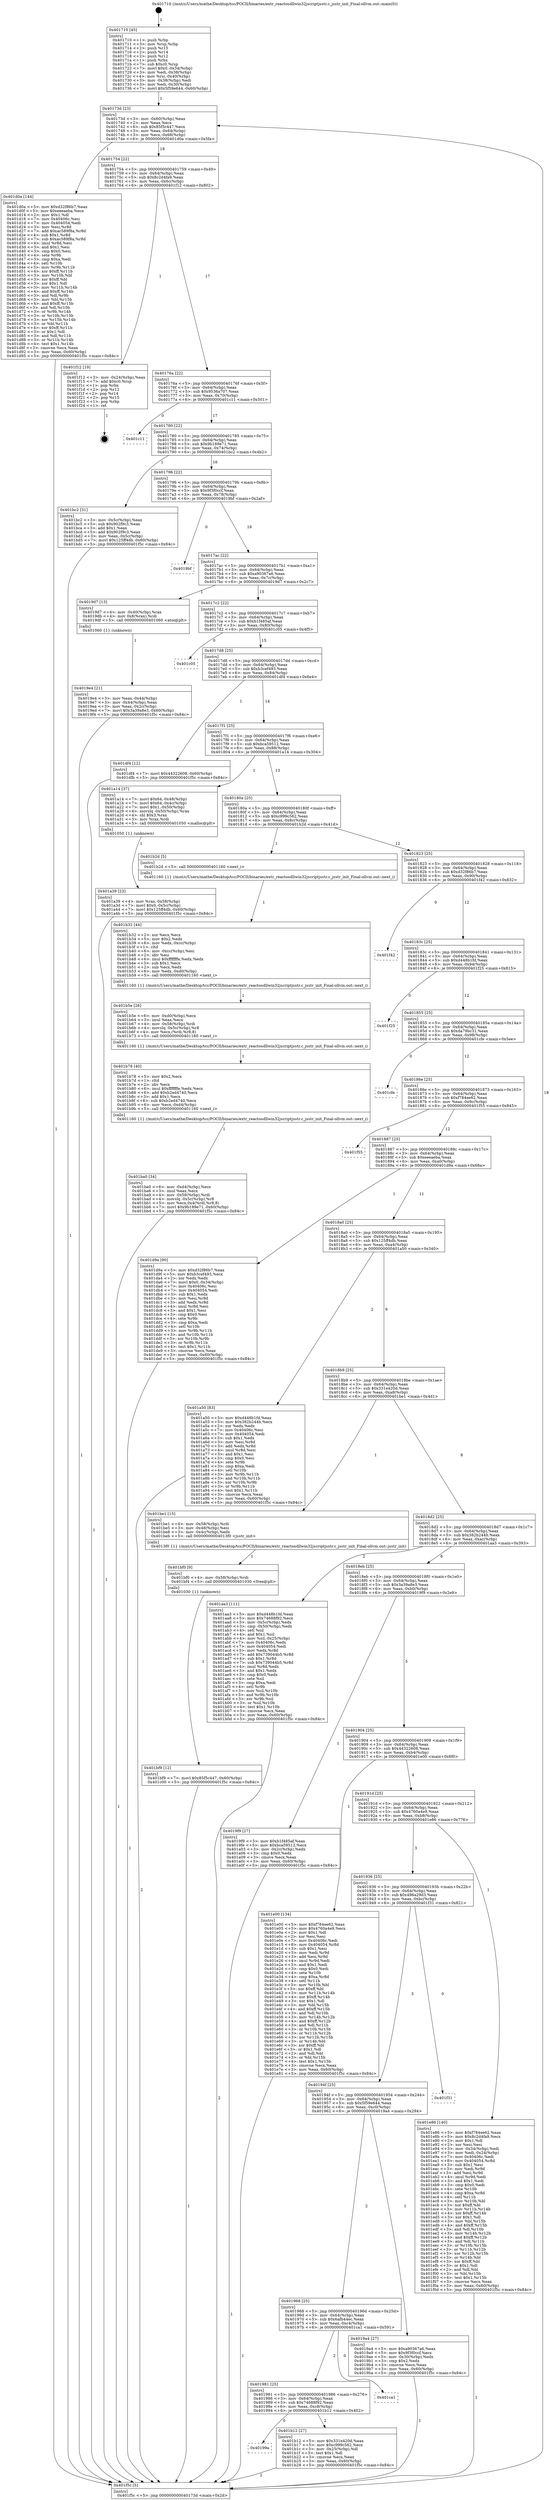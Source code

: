 digraph "0x401710" {
  label = "0x401710 (/mnt/c/Users/mathe/Desktop/tcc/POCII/binaries/extr_reactosdllwin32jscriptjsstr.c_jsstr_init_Final-ollvm.out::main(0))"
  labelloc = "t"
  node[shape=record]

  Entry [label="",width=0.3,height=0.3,shape=circle,fillcolor=black,style=filled]
  "0x40173d" [label="{
     0x40173d [23]\l
     | [instrs]\l
     &nbsp;&nbsp;0x40173d \<+3\>: mov -0x60(%rbp),%eax\l
     &nbsp;&nbsp;0x401740 \<+2\>: mov %eax,%ecx\l
     &nbsp;&nbsp;0x401742 \<+6\>: sub $0x85f5c447,%ecx\l
     &nbsp;&nbsp;0x401748 \<+3\>: mov %eax,-0x64(%rbp)\l
     &nbsp;&nbsp;0x40174b \<+3\>: mov %ecx,-0x68(%rbp)\l
     &nbsp;&nbsp;0x40174e \<+6\>: je 0000000000401d0a \<main+0x5fa\>\l
  }"]
  "0x401d0a" [label="{
     0x401d0a [144]\l
     | [instrs]\l
     &nbsp;&nbsp;0x401d0a \<+5\>: mov $0xd32f86b7,%eax\l
     &nbsp;&nbsp;0x401d0f \<+5\>: mov $0xeeeaeba,%ecx\l
     &nbsp;&nbsp;0x401d14 \<+2\>: mov $0x1,%dl\l
     &nbsp;&nbsp;0x401d16 \<+7\>: mov 0x40406c,%esi\l
     &nbsp;&nbsp;0x401d1d \<+7\>: mov 0x404054,%edi\l
     &nbsp;&nbsp;0x401d24 \<+3\>: mov %esi,%r8d\l
     &nbsp;&nbsp;0x401d27 \<+7\>: add $0xac589f8a,%r8d\l
     &nbsp;&nbsp;0x401d2e \<+4\>: sub $0x1,%r8d\l
     &nbsp;&nbsp;0x401d32 \<+7\>: sub $0xac589f8a,%r8d\l
     &nbsp;&nbsp;0x401d39 \<+4\>: imul %r8d,%esi\l
     &nbsp;&nbsp;0x401d3d \<+3\>: and $0x1,%esi\l
     &nbsp;&nbsp;0x401d40 \<+3\>: cmp $0x0,%esi\l
     &nbsp;&nbsp;0x401d43 \<+4\>: sete %r9b\l
     &nbsp;&nbsp;0x401d47 \<+3\>: cmp $0xa,%edi\l
     &nbsp;&nbsp;0x401d4a \<+4\>: setl %r10b\l
     &nbsp;&nbsp;0x401d4e \<+3\>: mov %r9b,%r11b\l
     &nbsp;&nbsp;0x401d51 \<+4\>: xor $0xff,%r11b\l
     &nbsp;&nbsp;0x401d55 \<+3\>: mov %r10b,%bl\l
     &nbsp;&nbsp;0x401d58 \<+3\>: xor $0xff,%bl\l
     &nbsp;&nbsp;0x401d5b \<+3\>: xor $0x1,%dl\l
     &nbsp;&nbsp;0x401d5e \<+3\>: mov %r11b,%r14b\l
     &nbsp;&nbsp;0x401d61 \<+4\>: and $0xff,%r14b\l
     &nbsp;&nbsp;0x401d65 \<+3\>: and %dl,%r9b\l
     &nbsp;&nbsp;0x401d68 \<+3\>: mov %bl,%r15b\l
     &nbsp;&nbsp;0x401d6b \<+4\>: and $0xff,%r15b\l
     &nbsp;&nbsp;0x401d6f \<+3\>: and %dl,%r10b\l
     &nbsp;&nbsp;0x401d72 \<+3\>: or %r9b,%r14b\l
     &nbsp;&nbsp;0x401d75 \<+3\>: or %r10b,%r15b\l
     &nbsp;&nbsp;0x401d78 \<+3\>: xor %r15b,%r14b\l
     &nbsp;&nbsp;0x401d7b \<+3\>: or %bl,%r11b\l
     &nbsp;&nbsp;0x401d7e \<+4\>: xor $0xff,%r11b\l
     &nbsp;&nbsp;0x401d82 \<+3\>: or $0x1,%dl\l
     &nbsp;&nbsp;0x401d85 \<+3\>: and %dl,%r11b\l
     &nbsp;&nbsp;0x401d88 \<+3\>: or %r11b,%r14b\l
     &nbsp;&nbsp;0x401d8b \<+4\>: test $0x1,%r14b\l
     &nbsp;&nbsp;0x401d8f \<+3\>: cmovne %ecx,%eax\l
     &nbsp;&nbsp;0x401d92 \<+3\>: mov %eax,-0x60(%rbp)\l
     &nbsp;&nbsp;0x401d95 \<+5\>: jmp 0000000000401f5c \<main+0x84c\>\l
  }"]
  "0x401754" [label="{
     0x401754 [22]\l
     | [instrs]\l
     &nbsp;&nbsp;0x401754 \<+5\>: jmp 0000000000401759 \<main+0x49\>\l
     &nbsp;&nbsp;0x401759 \<+3\>: mov -0x64(%rbp),%eax\l
     &nbsp;&nbsp;0x40175c \<+5\>: sub $0x8c2d4fa9,%eax\l
     &nbsp;&nbsp;0x401761 \<+3\>: mov %eax,-0x6c(%rbp)\l
     &nbsp;&nbsp;0x401764 \<+6\>: je 0000000000401f12 \<main+0x802\>\l
  }"]
  Exit [label="",width=0.3,height=0.3,shape=circle,fillcolor=black,style=filled,peripheries=2]
  "0x401f12" [label="{
     0x401f12 [19]\l
     | [instrs]\l
     &nbsp;&nbsp;0x401f12 \<+3\>: mov -0x24(%rbp),%eax\l
     &nbsp;&nbsp;0x401f15 \<+7\>: add $0xc0,%rsp\l
     &nbsp;&nbsp;0x401f1c \<+1\>: pop %rbx\l
     &nbsp;&nbsp;0x401f1d \<+2\>: pop %r12\l
     &nbsp;&nbsp;0x401f1f \<+2\>: pop %r14\l
     &nbsp;&nbsp;0x401f21 \<+2\>: pop %r15\l
     &nbsp;&nbsp;0x401f23 \<+1\>: pop %rbp\l
     &nbsp;&nbsp;0x401f24 \<+1\>: ret\l
  }"]
  "0x40176a" [label="{
     0x40176a [22]\l
     | [instrs]\l
     &nbsp;&nbsp;0x40176a \<+5\>: jmp 000000000040176f \<main+0x5f\>\l
     &nbsp;&nbsp;0x40176f \<+3\>: mov -0x64(%rbp),%eax\l
     &nbsp;&nbsp;0x401772 \<+5\>: sub $0x9536a707,%eax\l
     &nbsp;&nbsp;0x401777 \<+3\>: mov %eax,-0x70(%rbp)\l
     &nbsp;&nbsp;0x40177a \<+6\>: je 0000000000401c11 \<main+0x501\>\l
  }"]
  "0x401bf9" [label="{
     0x401bf9 [12]\l
     | [instrs]\l
     &nbsp;&nbsp;0x401bf9 \<+7\>: movl $0x85f5c447,-0x60(%rbp)\l
     &nbsp;&nbsp;0x401c00 \<+5\>: jmp 0000000000401f5c \<main+0x84c\>\l
  }"]
  "0x401c11" [label="{
     0x401c11\l
  }", style=dashed]
  "0x401780" [label="{
     0x401780 [22]\l
     | [instrs]\l
     &nbsp;&nbsp;0x401780 \<+5\>: jmp 0000000000401785 \<main+0x75\>\l
     &nbsp;&nbsp;0x401785 \<+3\>: mov -0x64(%rbp),%eax\l
     &nbsp;&nbsp;0x401788 \<+5\>: sub $0x9b189e71,%eax\l
     &nbsp;&nbsp;0x40178d \<+3\>: mov %eax,-0x74(%rbp)\l
     &nbsp;&nbsp;0x401790 \<+6\>: je 0000000000401bc2 \<main+0x4b2\>\l
  }"]
  "0x401bf0" [label="{
     0x401bf0 [9]\l
     | [instrs]\l
     &nbsp;&nbsp;0x401bf0 \<+4\>: mov -0x58(%rbp),%rdi\l
     &nbsp;&nbsp;0x401bf4 \<+5\>: call 0000000000401030 \<free@plt\>\l
     | [calls]\l
     &nbsp;&nbsp;0x401030 \{1\} (unknown)\l
  }"]
  "0x401bc2" [label="{
     0x401bc2 [31]\l
     | [instrs]\l
     &nbsp;&nbsp;0x401bc2 \<+3\>: mov -0x5c(%rbp),%eax\l
     &nbsp;&nbsp;0x401bc5 \<+5\>: sub $0x902f9c3,%eax\l
     &nbsp;&nbsp;0x401bca \<+3\>: add $0x1,%eax\l
     &nbsp;&nbsp;0x401bcd \<+5\>: add $0x902f9c3,%eax\l
     &nbsp;&nbsp;0x401bd2 \<+3\>: mov %eax,-0x5c(%rbp)\l
     &nbsp;&nbsp;0x401bd5 \<+7\>: movl $0x125ff4db,-0x60(%rbp)\l
     &nbsp;&nbsp;0x401bdc \<+5\>: jmp 0000000000401f5c \<main+0x84c\>\l
  }"]
  "0x401796" [label="{
     0x401796 [22]\l
     | [instrs]\l
     &nbsp;&nbsp;0x401796 \<+5\>: jmp 000000000040179b \<main+0x8b\>\l
     &nbsp;&nbsp;0x40179b \<+3\>: mov -0x64(%rbp),%eax\l
     &nbsp;&nbsp;0x40179e \<+5\>: sub $0x9f3f0ccf,%eax\l
     &nbsp;&nbsp;0x4017a3 \<+3\>: mov %eax,-0x78(%rbp)\l
     &nbsp;&nbsp;0x4017a6 \<+6\>: je 00000000004019bf \<main+0x2af\>\l
  }"]
  "0x401ba0" [label="{
     0x401ba0 [34]\l
     | [instrs]\l
     &nbsp;&nbsp;0x401ba0 \<+6\>: mov -0xd4(%rbp),%ecx\l
     &nbsp;&nbsp;0x401ba6 \<+3\>: imul %eax,%ecx\l
     &nbsp;&nbsp;0x401ba9 \<+4\>: mov -0x58(%rbp),%rdi\l
     &nbsp;&nbsp;0x401bad \<+4\>: movslq -0x5c(%rbp),%r8\l
     &nbsp;&nbsp;0x401bb1 \<+5\>: mov %ecx,0x4(%rdi,%r8,8)\l
     &nbsp;&nbsp;0x401bb6 \<+7\>: movl $0x9b189e71,-0x60(%rbp)\l
     &nbsp;&nbsp;0x401bbd \<+5\>: jmp 0000000000401f5c \<main+0x84c\>\l
  }"]
  "0x4019bf" [label="{
     0x4019bf\l
  }", style=dashed]
  "0x4017ac" [label="{
     0x4017ac [22]\l
     | [instrs]\l
     &nbsp;&nbsp;0x4017ac \<+5\>: jmp 00000000004017b1 \<main+0xa1\>\l
     &nbsp;&nbsp;0x4017b1 \<+3\>: mov -0x64(%rbp),%eax\l
     &nbsp;&nbsp;0x4017b4 \<+5\>: sub $0xa90367a6,%eax\l
     &nbsp;&nbsp;0x4017b9 \<+3\>: mov %eax,-0x7c(%rbp)\l
     &nbsp;&nbsp;0x4017bc \<+6\>: je 00000000004019d7 \<main+0x2c7\>\l
  }"]
  "0x401b78" [label="{
     0x401b78 [40]\l
     | [instrs]\l
     &nbsp;&nbsp;0x401b78 \<+5\>: mov $0x2,%ecx\l
     &nbsp;&nbsp;0x401b7d \<+1\>: cltd\l
     &nbsp;&nbsp;0x401b7e \<+2\>: idiv %ecx\l
     &nbsp;&nbsp;0x401b80 \<+6\>: imul $0xfffffffe,%edx,%ecx\l
     &nbsp;&nbsp;0x401b86 \<+6\>: add $0xb2ed4740,%ecx\l
     &nbsp;&nbsp;0x401b8c \<+3\>: add $0x1,%ecx\l
     &nbsp;&nbsp;0x401b8f \<+6\>: sub $0xb2ed4740,%ecx\l
     &nbsp;&nbsp;0x401b95 \<+6\>: mov %ecx,-0xd4(%rbp)\l
     &nbsp;&nbsp;0x401b9b \<+5\>: call 0000000000401160 \<next_i\>\l
     | [calls]\l
     &nbsp;&nbsp;0x401160 \{1\} (/mnt/c/Users/mathe/Desktop/tcc/POCII/binaries/extr_reactosdllwin32jscriptjsstr.c_jsstr_init_Final-ollvm.out::next_i)\l
  }"]
  "0x4019d7" [label="{
     0x4019d7 [13]\l
     | [instrs]\l
     &nbsp;&nbsp;0x4019d7 \<+4\>: mov -0x40(%rbp),%rax\l
     &nbsp;&nbsp;0x4019db \<+4\>: mov 0x8(%rax),%rdi\l
     &nbsp;&nbsp;0x4019df \<+5\>: call 0000000000401060 \<atoi@plt\>\l
     | [calls]\l
     &nbsp;&nbsp;0x401060 \{1\} (unknown)\l
  }"]
  "0x4017c2" [label="{
     0x4017c2 [22]\l
     | [instrs]\l
     &nbsp;&nbsp;0x4017c2 \<+5\>: jmp 00000000004017c7 \<main+0xb7\>\l
     &nbsp;&nbsp;0x4017c7 \<+3\>: mov -0x64(%rbp),%eax\l
     &nbsp;&nbsp;0x4017ca \<+5\>: sub $0xb1f485af,%eax\l
     &nbsp;&nbsp;0x4017cf \<+3\>: mov %eax,-0x80(%rbp)\l
     &nbsp;&nbsp;0x4017d2 \<+6\>: je 0000000000401c05 \<main+0x4f5\>\l
  }"]
  "0x401b5e" [label="{
     0x401b5e [26]\l
     | [instrs]\l
     &nbsp;&nbsp;0x401b5e \<+6\>: mov -0xd0(%rbp),%ecx\l
     &nbsp;&nbsp;0x401b64 \<+3\>: imul %eax,%ecx\l
     &nbsp;&nbsp;0x401b67 \<+4\>: mov -0x58(%rbp),%rdi\l
     &nbsp;&nbsp;0x401b6b \<+4\>: movslq -0x5c(%rbp),%r8\l
     &nbsp;&nbsp;0x401b6f \<+4\>: mov %ecx,(%rdi,%r8,8)\l
     &nbsp;&nbsp;0x401b73 \<+5\>: call 0000000000401160 \<next_i\>\l
     | [calls]\l
     &nbsp;&nbsp;0x401160 \{1\} (/mnt/c/Users/mathe/Desktop/tcc/POCII/binaries/extr_reactosdllwin32jscriptjsstr.c_jsstr_init_Final-ollvm.out::next_i)\l
  }"]
  "0x401c05" [label="{
     0x401c05\l
  }", style=dashed]
  "0x4017d8" [label="{
     0x4017d8 [25]\l
     | [instrs]\l
     &nbsp;&nbsp;0x4017d8 \<+5\>: jmp 00000000004017dd \<main+0xcd\>\l
     &nbsp;&nbsp;0x4017dd \<+3\>: mov -0x64(%rbp),%eax\l
     &nbsp;&nbsp;0x4017e0 \<+5\>: sub $0xb3cef493,%eax\l
     &nbsp;&nbsp;0x4017e5 \<+6\>: mov %eax,-0x84(%rbp)\l
     &nbsp;&nbsp;0x4017eb \<+6\>: je 0000000000401df4 \<main+0x6e4\>\l
  }"]
  "0x401b32" [label="{
     0x401b32 [44]\l
     | [instrs]\l
     &nbsp;&nbsp;0x401b32 \<+2\>: xor %ecx,%ecx\l
     &nbsp;&nbsp;0x401b34 \<+5\>: mov $0x2,%edx\l
     &nbsp;&nbsp;0x401b39 \<+6\>: mov %edx,-0xcc(%rbp)\l
     &nbsp;&nbsp;0x401b3f \<+1\>: cltd\l
     &nbsp;&nbsp;0x401b40 \<+6\>: mov -0xcc(%rbp),%esi\l
     &nbsp;&nbsp;0x401b46 \<+2\>: idiv %esi\l
     &nbsp;&nbsp;0x401b48 \<+6\>: imul $0xfffffffe,%edx,%edx\l
     &nbsp;&nbsp;0x401b4e \<+3\>: sub $0x1,%ecx\l
     &nbsp;&nbsp;0x401b51 \<+2\>: sub %ecx,%edx\l
     &nbsp;&nbsp;0x401b53 \<+6\>: mov %edx,-0xd0(%rbp)\l
     &nbsp;&nbsp;0x401b59 \<+5\>: call 0000000000401160 \<next_i\>\l
     | [calls]\l
     &nbsp;&nbsp;0x401160 \{1\} (/mnt/c/Users/mathe/Desktop/tcc/POCII/binaries/extr_reactosdllwin32jscriptjsstr.c_jsstr_init_Final-ollvm.out::next_i)\l
  }"]
  "0x401df4" [label="{
     0x401df4 [12]\l
     | [instrs]\l
     &nbsp;&nbsp;0x401df4 \<+7\>: movl $0x44322608,-0x60(%rbp)\l
     &nbsp;&nbsp;0x401dfb \<+5\>: jmp 0000000000401f5c \<main+0x84c\>\l
  }"]
  "0x4017f1" [label="{
     0x4017f1 [25]\l
     | [instrs]\l
     &nbsp;&nbsp;0x4017f1 \<+5\>: jmp 00000000004017f6 \<main+0xe6\>\l
     &nbsp;&nbsp;0x4017f6 \<+3\>: mov -0x64(%rbp),%eax\l
     &nbsp;&nbsp;0x4017f9 \<+5\>: sub $0xbca59512,%eax\l
     &nbsp;&nbsp;0x4017fe \<+6\>: mov %eax,-0x88(%rbp)\l
     &nbsp;&nbsp;0x401804 \<+6\>: je 0000000000401a14 \<main+0x304\>\l
  }"]
  "0x40199a" [label="{
     0x40199a\l
  }", style=dashed]
  "0x401a14" [label="{
     0x401a14 [37]\l
     | [instrs]\l
     &nbsp;&nbsp;0x401a14 \<+7\>: movl $0x64,-0x48(%rbp)\l
     &nbsp;&nbsp;0x401a1b \<+7\>: movl $0x64,-0x4c(%rbp)\l
     &nbsp;&nbsp;0x401a22 \<+7\>: movl $0x1,-0x50(%rbp)\l
     &nbsp;&nbsp;0x401a29 \<+4\>: movslq -0x50(%rbp),%rax\l
     &nbsp;&nbsp;0x401a2d \<+4\>: shl $0x3,%rax\l
     &nbsp;&nbsp;0x401a31 \<+3\>: mov %rax,%rdi\l
     &nbsp;&nbsp;0x401a34 \<+5\>: call 0000000000401050 \<malloc@plt\>\l
     | [calls]\l
     &nbsp;&nbsp;0x401050 \{1\} (unknown)\l
  }"]
  "0x40180a" [label="{
     0x40180a [25]\l
     | [instrs]\l
     &nbsp;&nbsp;0x40180a \<+5\>: jmp 000000000040180f \<main+0xff\>\l
     &nbsp;&nbsp;0x40180f \<+3\>: mov -0x64(%rbp),%eax\l
     &nbsp;&nbsp;0x401812 \<+5\>: sub $0xc999c562,%eax\l
     &nbsp;&nbsp;0x401817 \<+6\>: mov %eax,-0x8c(%rbp)\l
     &nbsp;&nbsp;0x40181d \<+6\>: je 0000000000401b2d \<main+0x41d\>\l
  }"]
  "0x401b12" [label="{
     0x401b12 [27]\l
     | [instrs]\l
     &nbsp;&nbsp;0x401b12 \<+5\>: mov $0x331e420d,%eax\l
     &nbsp;&nbsp;0x401b17 \<+5\>: mov $0xc999c562,%ecx\l
     &nbsp;&nbsp;0x401b1c \<+3\>: mov -0x25(%rbp),%dl\l
     &nbsp;&nbsp;0x401b1f \<+3\>: test $0x1,%dl\l
     &nbsp;&nbsp;0x401b22 \<+3\>: cmovne %ecx,%eax\l
     &nbsp;&nbsp;0x401b25 \<+3\>: mov %eax,-0x60(%rbp)\l
     &nbsp;&nbsp;0x401b28 \<+5\>: jmp 0000000000401f5c \<main+0x84c\>\l
  }"]
  "0x401b2d" [label="{
     0x401b2d [5]\l
     | [instrs]\l
     &nbsp;&nbsp;0x401b2d \<+5\>: call 0000000000401160 \<next_i\>\l
     | [calls]\l
     &nbsp;&nbsp;0x401160 \{1\} (/mnt/c/Users/mathe/Desktop/tcc/POCII/binaries/extr_reactosdllwin32jscriptjsstr.c_jsstr_init_Final-ollvm.out::next_i)\l
  }"]
  "0x401823" [label="{
     0x401823 [25]\l
     | [instrs]\l
     &nbsp;&nbsp;0x401823 \<+5\>: jmp 0000000000401828 \<main+0x118\>\l
     &nbsp;&nbsp;0x401828 \<+3\>: mov -0x64(%rbp),%eax\l
     &nbsp;&nbsp;0x40182b \<+5\>: sub $0xd32f86b7,%eax\l
     &nbsp;&nbsp;0x401830 \<+6\>: mov %eax,-0x90(%rbp)\l
     &nbsp;&nbsp;0x401836 \<+6\>: je 0000000000401f42 \<main+0x832\>\l
  }"]
  "0x401981" [label="{
     0x401981 [25]\l
     | [instrs]\l
     &nbsp;&nbsp;0x401981 \<+5\>: jmp 0000000000401986 \<main+0x276\>\l
     &nbsp;&nbsp;0x401986 \<+3\>: mov -0x64(%rbp),%eax\l
     &nbsp;&nbsp;0x401989 \<+5\>: sub $0x74688f92,%eax\l
     &nbsp;&nbsp;0x40198e \<+6\>: mov %eax,-0xc8(%rbp)\l
     &nbsp;&nbsp;0x401994 \<+6\>: je 0000000000401b12 \<main+0x402\>\l
  }"]
  "0x401f42" [label="{
     0x401f42\l
  }", style=dashed]
  "0x40183c" [label="{
     0x40183c [25]\l
     | [instrs]\l
     &nbsp;&nbsp;0x40183c \<+5\>: jmp 0000000000401841 \<main+0x131\>\l
     &nbsp;&nbsp;0x401841 \<+3\>: mov -0x64(%rbp),%eax\l
     &nbsp;&nbsp;0x401844 \<+5\>: sub $0xd448b1fd,%eax\l
     &nbsp;&nbsp;0x401849 \<+6\>: mov %eax,-0x94(%rbp)\l
     &nbsp;&nbsp;0x40184f \<+6\>: je 0000000000401f25 \<main+0x815\>\l
  }"]
  "0x401ca1" [label="{
     0x401ca1\l
  }", style=dashed]
  "0x401f25" [label="{
     0x401f25\l
  }", style=dashed]
  "0x401855" [label="{
     0x401855 [25]\l
     | [instrs]\l
     &nbsp;&nbsp;0x401855 \<+5\>: jmp 000000000040185a \<main+0x14a\>\l
     &nbsp;&nbsp;0x40185a \<+3\>: mov -0x64(%rbp),%eax\l
     &nbsp;&nbsp;0x40185d \<+5\>: sub $0xda79bc31,%eax\l
     &nbsp;&nbsp;0x401862 \<+6\>: mov %eax,-0x98(%rbp)\l
     &nbsp;&nbsp;0x401868 \<+6\>: je 0000000000401cfe \<main+0x5ee\>\l
  }"]
  "0x401a39" [label="{
     0x401a39 [23]\l
     | [instrs]\l
     &nbsp;&nbsp;0x401a39 \<+4\>: mov %rax,-0x58(%rbp)\l
     &nbsp;&nbsp;0x401a3d \<+7\>: movl $0x0,-0x5c(%rbp)\l
     &nbsp;&nbsp;0x401a44 \<+7\>: movl $0x125ff4db,-0x60(%rbp)\l
     &nbsp;&nbsp;0x401a4b \<+5\>: jmp 0000000000401f5c \<main+0x84c\>\l
  }"]
  "0x401cfe" [label="{
     0x401cfe\l
  }", style=dashed]
  "0x40186e" [label="{
     0x40186e [25]\l
     | [instrs]\l
     &nbsp;&nbsp;0x40186e \<+5\>: jmp 0000000000401873 \<main+0x163\>\l
     &nbsp;&nbsp;0x401873 \<+3\>: mov -0x64(%rbp),%eax\l
     &nbsp;&nbsp;0x401876 \<+5\>: sub $0xf784ee62,%eax\l
     &nbsp;&nbsp;0x40187b \<+6\>: mov %eax,-0x9c(%rbp)\l
     &nbsp;&nbsp;0x401881 \<+6\>: je 0000000000401f55 \<main+0x845\>\l
  }"]
  "0x4019e4" [label="{
     0x4019e4 [21]\l
     | [instrs]\l
     &nbsp;&nbsp;0x4019e4 \<+3\>: mov %eax,-0x44(%rbp)\l
     &nbsp;&nbsp;0x4019e7 \<+3\>: mov -0x44(%rbp),%eax\l
     &nbsp;&nbsp;0x4019ea \<+3\>: mov %eax,-0x2c(%rbp)\l
     &nbsp;&nbsp;0x4019ed \<+7\>: movl $0x3a39a8e3,-0x60(%rbp)\l
     &nbsp;&nbsp;0x4019f4 \<+5\>: jmp 0000000000401f5c \<main+0x84c\>\l
  }"]
  "0x401f55" [label="{
     0x401f55\l
  }", style=dashed]
  "0x401887" [label="{
     0x401887 [25]\l
     | [instrs]\l
     &nbsp;&nbsp;0x401887 \<+5\>: jmp 000000000040188c \<main+0x17c\>\l
     &nbsp;&nbsp;0x40188c \<+3\>: mov -0x64(%rbp),%eax\l
     &nbsp;&nbsp;0x40188f \<+5\>: sub $0xeeeaeba,%eax\l
     &nbsp;&nbsp;0x401894 \<+6\>: mov %eax,-0xa0(%rbp)\l
     &nbsp;&nbsp;0x40189a \<+6\>: je 0000000000401d9a \<main+0x68a\>\l
  }"]
  "0x401710" [label="{
     0x401710 [45]\l
     | [instrs]\l
     &nbsp;&nbsp;0x401710 \<+1\>: push %rbp\l
     &nbsp;&nbsp;0x401711 \<+3\>: mov %rsp,%rbp\l
     &nbsp;&nbsp;0x401714 \<+2\>: push %r15\l
     &nbsp;&nbsp;0x401716 \<+2\>: push %r14\l
     &nbsp;&nbsp;0x401718 \<+2\>: push %r12\l
     &nbsp;&nbsp;0x40171a \<+1\>: push %rbx\l
     &nbsp;&nbsp;0x40171b \<+7\>: sub $0xc0,%rsp\l
     &nbsp;&nbsp;0x401722 \<+7\>: movl $0x0,-0x34(%rbp)\l
     &nbsp;&nbsp;0x401729 \<+3\>: mov %edi,-0x38(%rbp)\l
     &nbsp;&nbsp;0x40172c \<+4\>: mov %rsi,-0x40(%rbp)\l
     &nbsp;&nbsp;0x401730 \<+3\>: mov -0x38(%rbp),%edi\l
     &nbsp;&nbsp;0x401733 \<+3\>: mov %edi,-0x30(%rbp)\l
     &nbsp;&nbsp;0x401736 \<+7\>: movl $0x5f59e644,-0x60(%rbp)\l
  }"]
  "0x401d9a" [label="{
     0x401d9a [90]\l
     | [instrs]\l
     &nbsp;&nbsp;0x401d9a \<+5\>: mov $0xd32f86b7,%eax\l
     &nbsp;&nbsp;0x401d9f \<+5\>: mov $0xb3cef493,%ecx\l
     &nbsp;&nbsp;0x401da4 \<+2\>: xor %edx,%edx\l
     &nbsp;&nbsp;0x401da6 \<+7\>: movl $0x0,-0x34(%rbp)\l
     &nbsp;&nbsp;0x401dad \<+7\>: mov 0x40406c,%esi\l
     &nbsp;&nbsp;0x401db4 \<+7\>: mov 0x404054,%edi\l
     &nbsp;&nbsp;0x401dbb \<+3\>: sub $0x1,%edx\l
     &nbsp;&nbsp;0x401dbe \<+3\>: mov %esi,%r8d\l
     &nbsp;&nbsp;0x401dc1 \<+3\>: add %edx,%r8d\l
     &nbsp;&nbsp;0x401dc4 \<+4\>: imul %r8d,%esi\l
     &nbsp;&nbsp;0x401dc8 \<+3\>: and $0x1,%esi\l
     &nbsp;&nbsp;0x401dcb \<+3\>: cmp $0x0,%esi\l
     &nbsp;&nbsp;0x401dce \<+4\>: sete %r9b\l
     &nbsp;&nbsp;0x401dd2 \<+3\>: cmp $0xa,%edi\l
     &nbsp;&nbsp;0x401dd5 \<+4\>: setl %r10b\l
     &nbsp;&nbsp;0x401dd9 \<+3\>: mov %r9b,%r11b\l
     &nbsp;&nbsp;0x401ddc \<+3\>: and %r10b,%r11b\l
     &nbsp;&nbsp;0x401ddf \<+3\>: xor %r10b,%r9b\l
     &nbsp;&nbsp;0x401de2 \<+3\>: or %r9b,%r11b\l
     &nbsp;&nbsp;0x401de5 \<+4\>: test $0x1,%r11b\l
     &nbsp;&nbsp;0x401de9 \<+3\>: cmovne %ecx,%eax\l
     &nbsp;&nbsp;0x401dec \<+3\>: mov %eax,-0x60(%rbp)\l
     &nbsp;&nbsp;0x401def \<+5\>: jmp 0000000000401f5c \<main+0x84c\>\l
  }"]
  "0x4018a0" [label="{
     0x4018a0 [25]\l
     | [instrs]\l
     &nbsp;&nbsp;0x4018a0 \<+5\>: jmp 00000000004018a5 \<main+0x195\>\l
     &nbsp;&nbsp;0x4018a5 \<+3\>: mov -0x64(%rbp),%eax\l
     &nbsp;&nbsp;0x4018a8 \<+5\>: sub $0x125ff4db,%eax\l
     &nbsp;&nbsp;0x4018ad \<+6\>: mov %eax,-0xa4(%rbp)\l
     &nbsp;&nbsp;0x4018b3 \<+6\>: je 0000000000401a50 \<main+0x340\>\l
  }"]
  "0x401f5c" [label="{
     0x401f5c [5]\l
     | [instrs]\l
     &nbsp;&nbsp;0x401f5c \<+5\>: jmp 000000000040173d \<main+0x2d\>\l
  }"]
  "0x401a50" [label="{
     0x401a50 [83]\l
     | [instrs]\l
     &nbsp;&nbsp;0x401a50 \<+5\>: mov $0xd448b1fd,%eax\l
     &nbsp;&nbsp;0x401a55 \<+5\>: mov $0x382b244b,%ecx\l
     &nbsp;&nbsp;0x401a5a \<+2\>: xor %edx,%edx\l
     &nbsp;&nbsp;0x401a5c \<+7\>: mov 0x40406c,%esi\l
     &nbsp;&nbsp;0x401a63 \<+7\>: mov 0x404054,%edi\l
     &nbsp;&nbsp;0x401a6a \<+3\>: sub $0x1,%edx\l
     &nbsp;&nbsp;0x401a6d \<+3\>: mov %esi,%r8d\l
     &nbsp;&nbsp;0x401a70 \<+3\>: add %edx,%r8d\l
     &nbsp;&nbsp;0x401a73 \<+4\>: imul %r8d,%esi\l
     &nbsp;&nbsp;0x401a77 \<+3\>: and $0x1,%esi\l
     &nbsp;&nbsp;0x401a7a \<+3\>: cmp $0x0,%esi\l
     &nbsp;&nbsp;0x401a7d \<+4\>: sete %r9b\l
     &nbsp;&nbsp;0x401a81 \<+3\>: cmp $0xa,%edi\l
     &nbsp;&nbsp;0x401a84 \<+4\>: setl %r10b\l
     &nbsp;&nbsp;0x401a88 \<+3\>: mov %r9b,%r11b\l
     &nbsp;&nbsp;0x401a8b \<+3\>: and %r10b,%r11b\l
     &nbsp;&nbsp;0x401a8e \<+3\>: xor %r10b,%r9b\l
     &nbsp;&nbsp;0x401a91 \<+3\>: or %r9b,%r11b\l
     &nbsp;&nbsp;0x401a94 \<+4\>: test $0x1,%r11b\l
     &nbsp;&nbsp;0x401a98 \<+3\>: cmovne %ecx,%eax\l
     &nbsp;&nbsp;0x401a9b \<+3\>: mov %eax,-0x60(%rbp)\l
     &nbsp;&nbsp;0x401a9e \<+5\>: jmp 0000000000401f5c \<main+0x84c\>\l
  }"]
  "0x4018b9" [label="{
     0x4018b9 [25]\l
     | [instrs]\l
     &nbsp;&nbsp;0x4018b9 \<+5\>: jmp 00000000004018be \<main+0x1ae\>\l
     &nbsp;&nbsp;0x4018be \<+3\>: mov -0x64(%rbp),%eax\l
     &nbsp;&nbsp;0x4018c1 \<+5\>: sub $0x331e420d,%eax\l
     &nbsp;&nbsp;0x4018c6 \<+6\>: mov %eax,-0xa8(%rbp)\l
     &nbsp;&nbsp;0x4018cc \<+6\>: je 0000000000401be1 \<main+0x4d1\>\l
  }"]
  "0x401968" [label="{
     0x401968 [25]\l
     | [instrs]\l
     &nbsp;&nbsp;0x401968 \<+5\>: jmp 000000000040196d \<main+0x25d\>\l
     &nbsp;&nbsp;0x40196d \<+3\>: mov -0x64(%rbp),%eax\l
     &nbsp;&nbsp;0x401970 \<+5\>: sub $0x6afb44ec,%eax\l
     &nbsp;&nbsp;0x401975 \<+6\>: mov %eax,-0xc4(%rbp)\l
     &nbsp;&nbsp;0x40197b \<+6\>: je 0000000000401ca1 \<main+0x591\>\l
  }"]
  "0x401be1" [label="{
     0x401be1 [15]\l
     | [instrs]\l
     &nbsp;&nbsp;0x401be1 \<+4\>: mov -0x58(%rbp),%rdi\l
     &nbsp;&nbsp;0x401be5 \<+3\>: mov -0x48(%rbp),%esi\l
     &nbsp;&nbsp;0x401be8 \<+3\>: mov -0x4c(%rbp),%edx\l
     &nbsp;&nbsp;0x401beb \<+5\>: call 00000000004013f0 \<jsstr_init\>\l
     | [calls]\l
     &nbsp;&nbsp;0x4013f0 \{1\} (/mnt/c/Users/mathe/Desktop/tcc/POCII/binaries/extr_reactosdllwin32jscriptjsstr.c_jsstr_init_Final-ollvm.out::jsstr_init)\l
  }"]
  "0x4018d2" [label="{
     0x4018d2 [25]\l
     | [instrs]\l
     &nbsp;&nbsp;0x4018d2 \<+5\>: jmp 00000000004018d7 \<main+0x1c7\>\l
     &nbsp;&nbsp;0x4018d7 \<+3\>: mov -0x64(%rbp),%eax\l
     &nbsp;&nbsp;0x4018da \<+5\>: sub $0x382b244b,%eax\l
     &nbsp;&nbsp;0x4018df \<+6\>: mov %eax,-0xac(%rbp)\l
     &nbsp;&nbsp;0x4018e5 \<+6\>: je 0000000000401aa3 \<main+0x393\>\l
  }"]
  "0x4019a4" [label="{
     0x4019a4 [27]\l
     | [instrs]\l
     &nbsp;&nbsp;0x4019a4 \<+5\>: mov $0xa90367a6,%eax\l
     &nbsp;&nbsp;0x4019a9 \<+5\>: mov $0x9f3f0ccf,%ecx\l
     &nbsp;&nbsp;0x4019ae \<+3\>: mov -0x30(%rbp),%edx\l
     &nbsp;&nbsp;0x4019b1 \<+3\>: cmp $0x2,%edx\l
     &nbsp;&nbsp;0x4019b4 \<+3\>: cmovne %ecx,%eax\l
     &nbsp;&nbsp;0x4019b7 \<+3\>: mov %eax,-0x60(%rbp)\l
     &nbsp;&nbsp;0x4019ba \<+5\>: jmp 0000000000401f5c \<main+0x84c\>\l
  }"]
  "0x401aa3" [label="{
     0x401aa3 [111]\l
     | [instrs]\l
     &nbsp;&nbsp;0x401aa3 \<+5\>: mov $0xd448b1fd,%eax\l
     &nbsp;&nbsp;0x401aa8 \<+5\>: mov $0x74688f92,%ecx\l
     &nbsp;&nbsp;0x401aad \<+3\>: mov -0x5c(%rbp),%edx\l
     &nbsp;&nbsp;0x401ab0 \<+3\>: cmp -0x50(%rbp),%edx\l
     &nbsp;&nbsp;0x401ab3 \<+4\>: setl %sil\l
     &nbsp;&nbsp;0x401ab7 \<+4\>: and $0x1,%sil\l
     &nbsp;&nbsp;0x401abb \<+4\>: mov %sil,-0x25(%rbp)\l
     &nbsp;&nbsp;0x401abf \<+7\>: mov 0x40406c,%edx\l
     &nbsp;&nbsp;0x401ac6 \<+7\>: mov 0x404054,%edi\l
     &nbsp;&nbsp;0x401acd \<+3\>: mov %edx,%r8d\l
     &nbsp;&nbsp;0x401ad0 \<+7\>: add $0x739044b5,%r8d\l
     &nbsp;&nbsp;0x401ad7 \<+4\>: sub $0x1,%r8d\l
     &nbsp;&nbsp;0x401adb \<+7\>: sub $0x739044b5,%r8d\l
     &nbsp;&nbsp;0x401ae2 \<+4\>: imul %r8d,%edx\l
     &nbsp;&nbsp;0x401ae6 \<+3\>: and $0x1,%edx\l
     &nbsp;&nbsp;0x401ae9 \<+3\>: cmp $0x0,%edx\l
     &nbsp;&nbsp;0x401aec \<+4\>: sete %sil\l
     &nbsp;&nbsp;0x401af0 \<+3\>: cmp $0xa,%edi\l
     &nbsp;&nbsp;0x401af3 \<+4\>: setl %r9b\l
     &nbsp;&nbsp;0x401af7 \<+3\>: mov %sil,%r10b\l
     &nbsp;&nbsp;0x401afa \<+3\>: and %r9b,%r10b\l
     &nbsp;&nbsp;0x401afd \<+3\>: xor %r9b,%sil\l
     &nbsp;&nbsp;0x401b00 \<+3\>: or %sil,%r10b\l
     &nbsp;&nbsp;0x401b03 \<+4\>: test $0x1,%r10b\l
     &nbsp;&nbsp;0x401b07 \<+3\>: cmovne %ecx,%eax\l
     &nbsp;&nbsp;0x401b0a \<+3\>: mov %eax,-0x60(%rbp)\l
     &nbsp;&nbsp;0x401b0d \<+5\>: jmp 0000000000401f5c \<main+0x84c\>\l
  }"]
  "0x4018eb" [label="{
     0x4018eb [25]\l
     | [instrs]\l
     &nbsp;&nbsp;0x4018eb \<+5\>: jmp 00000000004018f0 \<main+0x1e0\>\l
     &nbsp;&nbsp;0x4018f0 \<+3\>: mov -0x64(%rbp),%eax\l
     &nbsp;&nbsp;0x4018f3 \<+5\>: sub $0x3a39a8e3,%eax\l
     &nbsp;&nbsp;0x4018f8 \<+6\>: mov %eax,-0xb0(%rbp)\l
     &nbsp;&nbsp;0x4018fe \<+6\>: je 00000000004019f9 \<main+0x2e9\>\l
  }"]
  "0x40194f" [label="{
     0x40194f [25]\l
     | [instrs]\l
     &nbsp;&nbsp;0x40194f \<+5\>: jmp 0000000000401954 \<main+0x244\>\l
     &nbsp;&nbsp;0x401954 \<+3\>: mov -0x64(%rbp),%eax\l
     &nbsp;&nbsp;0x401957 \<+5\>: sub $0x5f59e644,%eax\l
     &nbsp;&nbsp;0x40195c \<+6\>: mov %eax,-0xc0(%rbp)\l
     &nbsp;&nbsp;0x401962 \<+6\>: je 00000000004019a4 \<main+0x294\>\l
  }"]
  "0x4019f9" [label="{
     0x4019f9 [27]\l
     | [instrs]\l
     &nbsp;&nbsp;0x4019f9 \<+5\>: mov $0xb1f485af,%eax\l
     &nbsp;&nbsp;0x4019fe \<+5\>: mov $0xbca59512,%ecx\l
     &nbsp;&nbsp;0x401a03 \<+3\>: mov -0x2c(%rbp),%edx\l
     &nbsp;&nbsp;0x401a06 \<+3\>: cmp $0x0,%edx\l
     &nbsp;&nbsp;0x401a09 \<+3\>: cmove %ecx,%eax\l
     &nbsp;&nbsp;0x401a0c \<+3\>: mov %eax,-0x60(%rbp)\l
     &nbsp;&nbsp;0x401a0f \<+5\>: jmp 0000000000401f5c \<main+0x84c\>\l
  }"]
  "0x401904" [label="{
     0x401904 [25]\l
     | [instrs]\l
     &nbsp;&nbsp;0x401904 \<+5\>: jmp 0000000000401909 \<main+0x1f9\>\l
     &nbsp;&nbsp;0x401909 \<+3\>: mov -0x64(%rbp),%eax\l
     &nbsp;&nbsp;0x40190c \<+5\>: sub $0x44322608,%eax\l
     &nbsp;&nbsp;0x401911 \<+6\>: mov %eax,-0xb4(%rbp)\l
     &nbsp;&nbsp;0x401917 \<+6\>: je 0000000000401e00 \<main+0x6f0\>\l
  }"]
  "0x401f31" [label="{
     0x401f31\l
  }", style=dashed]
  "0x401e00" [label="{
     0x401e00 [134]\l
     | [instrs]\l
     &nbsp;&nbsp;0x401e00 \<+5\>: mov $0xf784ee62,%eax\l
     &nbsp;&nbsp;0x401e05 \<+5\>: mov $0x4760a4e9,%ecx\l
     &nbsp;&nbsp;0x401e0a \<+2\>: mov $0x1,%dl\l
     &nbsp;&nbsp;0x401e0c \<+2\>: xor %esi,%esi\l
     &nbsp;&nbsp;0x401e0e \<+7\>: mov 0x40406c,%edi\l
     &nbsp;&nbsp;0x401e15 \<+8\>: mov 0x404054,%r8d\l
     &nbsp;&nbsp;0x401e1d \<+3\>: sub $0x1,%esi\l
     &nbsp;&nbsp;0x401e20 \<+3\>: mov %edi,%r9d\l
     &nbsp;&nbsp;0x401e23 \<+3\>: add %esi,%r9d\l
     &nbsp;&nbsp;0x401e26 \<+4\>: imul %r9d,%edi\l
     &nbsp;&nbsp;0x401e2a \<+3\>: and $0x1,%edi\l
     &nbsp;&nbsp;0x401e2d \<+3\>: cmp $0x0,%edi\l
     &nbsp;&nbsp;0x401e30 \<+4\>: sete %r10b\l
     &nbsp;&nbsp;0x401e34 \<+4\>: cmp $0xa,%r8d\l
     &nbsp;&nbsp;0x401e38 \<+4\>: setl %r11b\l
     &nbsp;&nbsp;0x401e3c \<+3\>: mov %r10b,%bl\l
     &nbsp;&nbsp;0x401e3f \<+3\>: xor $0xff,%bl\l
     &nbsp;&nbsp;0x401e42 \<+3\>: mov %r11b,%r14b\l
     &nbsp;&nbsp;0x401e45 \<+4\>: xor $0xff,%r14b\l
     &nbsp;&nbsp;0x401e49 \<+3\>: xor $0x1,%dl\l
     &nbsp;&nbsp;0x401e4c \<+3\>: mov %bl,%r15b\l
     &nbsp;&nbsp;0x401e4f \<+4\>: and $0xff,%r15b\l
     &nbsp;&nbsp;0x401e53 \<+3\>: and %dl,%r10b\l
     &nbsp;&nbsp;0x401e56 \<+3\>: mov %r14b,%r12b\l
     &nbsp;&nbsp;0x401e59 \<+4\>: and $0xff,%r12b\l
     &nbsp;&nbsp;0x401e5d \<+3\>: and %dl,%r11b\l
     &nbsp;&nbsp;0x401e60 \<+3\>: or %r10b,%r15b\l
     &nbsp;&nbsp;0x401e63 \<+3\>: or %r11b,%r12b\l
     &nbsp;&nbsp;0x401e66 \<+3\>: xor %r12b,%r15b\l
     &nbsp;&nbsp;0x401e69 \<+3\>: or %r14b,%bl\l
     &nbsp;&nbsp;0x401e6c \<+3\>: xor $0xff,%bl\l
     &nbsp;&nbsp;0x401e6f \<+3\>: or $0x1,%dl\l
     &nbsp;&nbsp;0x401e72 \<+2\>: and %dl,%bl\l
     &nbsp;&nbsp;0x401e74 \<+3\>: or %bl,%r15b\l
     &nbsp;&nbsp;0x401e77 \<+4\>: test $0x1,%r15b\l
     &nbsp;&nbsp;0x401e7b \<+3\>: cmovne %ecx,%eax\l
     &nbsp;&nbsp;0x401e7e \<+3\>: mov %eax,-0x60(%rbp)\l
     &nbsp;&nbsp;0x401e81 \<+5\>: jmp 0000000000401f5c \<main+0x84c\>\l
  }"]
  "0x40191d" [label="{
     0x40191d [25]\l
     | [instrs]\l
     &nbsp;&nbsp;0x40191d \<+5\>: jmp 0000000000401922 \<main+0x212\>\l
     &nbsp;&nbsp;0x401922 \<+3\>: mov -0x64(%rbp),%eax\l
     &nbsp;&nbsp;0x401925 \<+5\>: sub $0x4760a4e9,%eax\l
     &nbsp;&nbsp;0x40192a \<+6\>: mov %eax,-0xb8(%rbp)\l
     &nbsp;&nbsp;0x401930 \<+6\>: je 0000000000401e86 \<main+0x776\>\l
  }"]
  "0x401936" [label="{
     0x401936 [25]\l
     | [instrs]\l
     &nbsp;&nbsp;0x401936 \<+5\>: jmp 000000000040193b \<main+0x22b\>\l
     &nbsp;&nbsp;0x40193b \<+3\>: mov -0x64(%rbp),%eax\l
     &nbsp;&nbsp;0x40193e \<+5\>: sub $0x496a29d3,%eax\l
     &nbsp;&nbsp;0x401943 \<+6\>: mov %eax,-0xbc(%rbp)\l
     &nbsp;&nbsp;0x401949 \<+6\>: je 0000000000401f31 \<main+0x821\>\l
  }"]
  "0x401e86" [label="{
     0x401e86 [140]\l
     | [instrs]\l
     &nbsp;&nbsp;0x401e86 \<+5\>: mov $0xf784ee62,%eax\l
     &nbsp;&nbsp;0x401e8b \<+5\>: mov $0x8c2d4fa9,%ecx\l
     &nbsp;&nbsp;0x401e90 \<+2\>: mov $0x1,%dl\l
     &nbsp;&nbsp;0x401e92 \<+2\>: xor %esi,%esi\l
     &nbsp;&nbsp;0x401e94 \<+3\>: mov -0x34(%rbp),%edi\l
     &nbsp;&nbsp;0x401e97 \<+3\>: mov %edi,-0x24(%rbp)\l
     &nbsp;&nbsp;0x401e9a \<+7\>: mov 0x40406c,%edi\l
     &nbsp;&nbsp;0x401ea1 \<+8\>: mov 0x404054,%r8d\l
     &nbsp;&nbsp;0x401ea9 \<+3\>: sub $0x1,%esi\l
     &nbsp;&nbsp;0x401eac \<+3\>: mov %edi,%r9d\l
     &nbsp;&nbsp;0x401eaf \<+3\>: add %esi,%r9d\l
     &nbsp;&nbsp;0x401eb2 \<+4\>: imul %r9d,%edi\l
     &nbsp;&nbsp;0x401eb6 \<+3\>: and $0x1,%edi\l
     &nbsp;&nbsp;0x401eb9 \<+3\>: cmp $0x0,%edi\l
     &nbsp;&nbsp;0x401ebc \<+4\>: sete %r10b\l
     &nbsp;&nbsp;0x401ec0 \<+4\>: cmp $0xa,%r8d\l
     &nbsp;&nbsp;0x401ec4 \<+4\>: setl %r11b\l
     &nbsp;&nbsp;0x401ec8 \<+3\>: mov %r10b,%bl\l
     &nbsp;&nbsp;0x401ecb \<+3\>: xor $0xff,%bl\l
     &nbsp;&nbsp;0x401ece \<+3\>: mov %r11b,%r14b\l
     &nbsp;&nbsp;0x401ed1 \<+4\>: xor $0xff,%r14b\l
     &nbsp;&nbsp;0x401ed5 \<+3\>: xor $0x1,%dl\l
     &nbsp;&nbsp;0x401ed8 \<+3\>: mov %bl,%r15b\l
     &nbsp;&nbsp;0x401edb \<+4\>: and $0xff,%r15b\l
     &nbsp;&nbsp;0x401edf \<+3\>: and %dl,%r10b\l
     &nbsp;&nbsp;0x401ee2 \<+3\>: mov %r14b,%r12b\l
     &nbsp;&nbsp;0x401ee5 \<+4\>: and $0xff,%r12b\l
     &nbsp;&nbsp;0x401ee9 \<+3\>: and %dl,%r11b\l
     &nbsp;&nbsp;0x401eec \<+3\>: or %r10b,%r15b\l
     &nbsp;&nbsp;0x401eef \<+3\>: or %r11b,%r12b\l
     &nbsp;&nbsp;0x401ef2 \<+3\>: xor %r12b,%r15b\l
     &nbsp;&nbsp;0x401ef5 \<+3\>: or %r14b,%bl\l
     &nbsp;&nbsp;0x401ef8 \<+3\>: xor $0xff,%bl\l
     &nbsp;&nbsp;0x401efb \<+3\>: or $0x1,%dl\l
     &nbsp;&nbsp;0x401efe \<+2\>: and %dl,%bl\l
     &nbsp;&nbsp;0x401f00 \<+3\>: or %bl,%r15b\l
     &nbsp;&nbsp;0x401f03 \<+4\>: test $0x1,%r15b\l
     &nbsp;&nbsp;0x401f07 \<+3\>: cmovne %ecx,%eax\l
     &nbsp;&nbsp;0x401f0a \<+3\>: mov %eax,-0x60(%rbp)\l
     &nbsp;&nbsp;0x401f0d \<+5\>: jmp 0000000000401f5c \<main+0x84c\>\l
  }"]
  Entry -> "0x401710" [label=" 1"]
  "0x40173d" -> "0x401d0a" [label=" 1"]
  "0x40173d" -> "0x401754" [label=" 18"]
  "0x401f12" -> Exit [label=" 1"]
  "0x401754" -> "0x401f12" [label=" 1"]
  "0x401754" -> "0x40176a" [label=" 17"]
  "0x401e86" -> "0x401f5c" [label=" 1"]
  "0x40176a" -> "0x401c11" [label=" 0"]
  "0x40176a" -> "0x401780" [label=" 17"]
  "0x401e00" -> "0x401f5c" [label=" 1"]
  "0x401780" -> "0x401bc2" [label=" 1"]
  "0x401780" -> "0x401796" [label=" 16"]
  "0x401df4" -> "0x401f5c" [label=" 1"]
  "0x401796" -> "0x4019bf" [label=" 0"]
  "0x401796" -> "0x4017ac" [label=" 16"]
  "0x401d9a" -> "0x401f5c" [label=" 1"]
  "0x4017ac" -> "0x4019d7" [label=" 1"]
  "0x4017ac" -> "0x4017c2" [label=" 15"]
  "0x401d0a" -> "0x401f5c" [label=" 1"]
  "0x4017c2" -> "0x401c05" [label=" 0"]
  "0x4017c2" -> "0x4017d8" [label=" 15"]
  "0x401bf9" -> "0x401f5c" [label=" 1"]
  "0x4017d8" -> "0x401df4" [label=" 1"]
  "0x4017d8" -> "0x4017f1" [label=" 14"]
  "0x401bf0" -> "0x401bf9" [label=" 1"]
  "0x4017f1" -> "0x401a14" [label=" 1"]
  "0x4017f1" -> "0x40180a" [label=" 13"]
  "0x401be1" -> "0x401bf0" [label=" 1"]
  "0x40180a" -> "0x401b2d" [label=" 1"]
  "0x40180a" -> "0x401823" [label=" 12"]
  "0x401bc2" -> "0x401f5c" [label=" 1"]
  "0x401823" -> "0x401f42" [label=" 0"]
  "0x401823" -> "0x40183c" [label=" 12"]
  "0x401b78" -> "0x401ba0" [label=" 1"]
  "0x40183c" -> "0x401f25" [label=" 0"]
  "0x40183c" -> "0x401855" [label=" 12"]
  "0x401b5e" -> "0x401b78" [label=" 1"]
  "0x401855" -> "0x401cfe" [label=" 0"]
  "0x401855" -> "0x40186e" [label=" 12"]
  "0x401b2d" -> "0x401b32" [label=" 1"]
  "0x40186e" -> "0x401f55" [label=" 0"]
  "0x40186e" -> "0x401887" [label=" 12"]
  "0x401b12" -> "0x401f5c" [label=" 2"]
  "0x401887" -> "0x401d9a" [label=" 1"]
  "0x401887" -> "0x4018a0" [label=" 11"]
  "0x401981" -> "0x40199a" [label=" 0"]
  "0x4018a0" -> "0x401a50" [label=" 2"]
  "0x4018a0" -> "0x4018b9" [label=" 9"]
  "0x401981" -> "0x401b12" [label=" 2"]
  "0x4018b9" -> "0x401be1" [label=" 1"]
  "0x4018b9" -> "0x4018d2" [label=" 8"]
  "0x401ba0" -> "0x401f5c" [label=" 1"]
  "0x4018d2" -> "0x401aa3" [label=" 2"]
  "0x4018d2" -> "0x4018eb" [label=" 6"]
  "0x401968" -> "0x401981" [label=" 2"]
  "0x4018eb" -> "0x4019f9" [label=" 1"]
  "0x4018eb" -> "0x401904" [label=" 5"]
  "0x401b32" -> "0x401b5e" [label=" 1"]
  "0x401904" -> "0x401e00" [label=" 1"]
  "0x401904" -> "0x40191d" [label=" 4"]
  "0x401aa3" -> "0x401f5c" [label=" 2"]
  "0x40191d" -> "0x401e86" [label=" 1"]
  "0x40191d" -> "0x401936" [label=" 3"]
  "0x401a50" -> "0x401f5c" [label=" 2"]
  "0x401936" -> "0x401f31" [label=" 0"]
  "0x401936" -> "0x40194f" [label=" 3"]
  "0x401968" -> "0x401ca1" [label=" 0"]
  "0x40194f" -> "0x4019a4" [label=" 1"]
  "0x40194f" -> "0x401968" [label=" 2"]
  "0x4019a4" -> "0x401f5c" [label=" 1"]
  "0x401710" -> "0x40173d" [label=" 1"]
  "0x401f5c" -> "0x40173d" [label=" 18"]
  "0x4019d7" -> "0x4019e4" [label=" 1"]
  "0x4019e4" -> "0x401f5c" [label=" 1"]
  "0x4019f9" -> "0x401f5c" [label=" 1"]
  "0x401a14" -> "0x401a39" [label=" 1"]
  "0x401a39" -> "0x401f5c" [label=" 1"]
}
